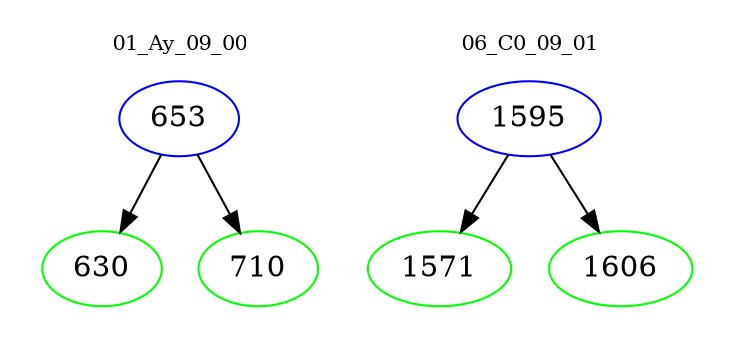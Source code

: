 digraph{
subgraph cluster_0 {
color = white
label = "01_Ay_09_00";
fontsize=10;
T0_653 [label="653", color="blue"]
T0_653 -> T0_630 [color="black"]
T0_630 [label="630", color="green"]
T0_653 -> T0_710 [color="black"]
T0_710 [label="710", color="green"]
}
subgraph cluster_1 {
color = white
label = "06_C0_09_01";
fontsize=10;
T1_1595 [label="1595", color="blue"]
T1_1595 -> T1_1571 [color="black"]
T1_1571 [label="1571", color="green"]
T1_1595 -> T1_1606 [color="black"]
T1_1606 [label="1606", color="green"]
}
}
